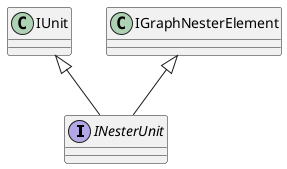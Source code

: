 @startuml
interface INesterUnit {
}
IUnit <|-- INesterUnit
IGraphNesterElement <|-- INesterUnit
@enduml
